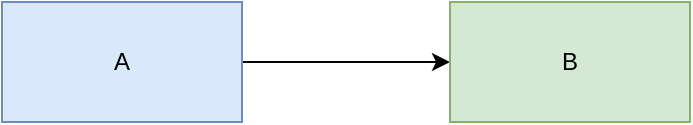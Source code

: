 <mxfile version="14.5.1" type="device"><diagram id="wIkLUQHqOCUAjRv11i4O" name="Page-1"><mxGraphModel dx="946" dy="697" grid="1" gridSize="10" guides="1" tooltips="1" connect="1" arrows="1" fold="1" page="1" pageScale="1" pageWidth="827" pageHeight="1169" math="0" shadow="0"><root><mxCell id="0"/><mxCell id="1" parent="0"/><mxCell id="0XKZ-Ngr4ELT3kejoA6V-3" style="edgeStyle=orthogonalEdgeStyle;rounded=0;orthogonalLoop=1;jettySize=auto;html=1;exitX=1;exitY=0.5;exitDx=0;exitDy=0;entryX=0;entryY=0.5;entryDx=0;entryDy=0;" edge="1" parent="1" source="0XKZ-Ngr4ELT3kejoA6V-1" target="0XKZ-Ngr4ELT3kejoA6V-2"><mxGeometry relative="1" as="geometry"/></mxCell><mxCell id="0XKZ-Ngr4ELT3kejoA6V-1" value="A" style="rounded=0;whiteSpace=wrap;html=1;fillColor=#dae8fc;strokeColor=#6c8ebf;" vertex="1" parent="1"><mxGeometry x="130" y="180" width="120" height="60" as="geometry"/></mxCell><mxCell id="0XKZ-Ngr4ELT3kejoA6V-2" value="B" style="rounded=0;whiteSpace=wrap;html=1;fillColor=#d5e8d4;strokeColor=#82b366;" vertex="1" parent="1"><mxGeometry x="354" y="180" width="120" height="60" as="geometry"/></mxCell></root></mxGraphModel></diagram></mxfile>
